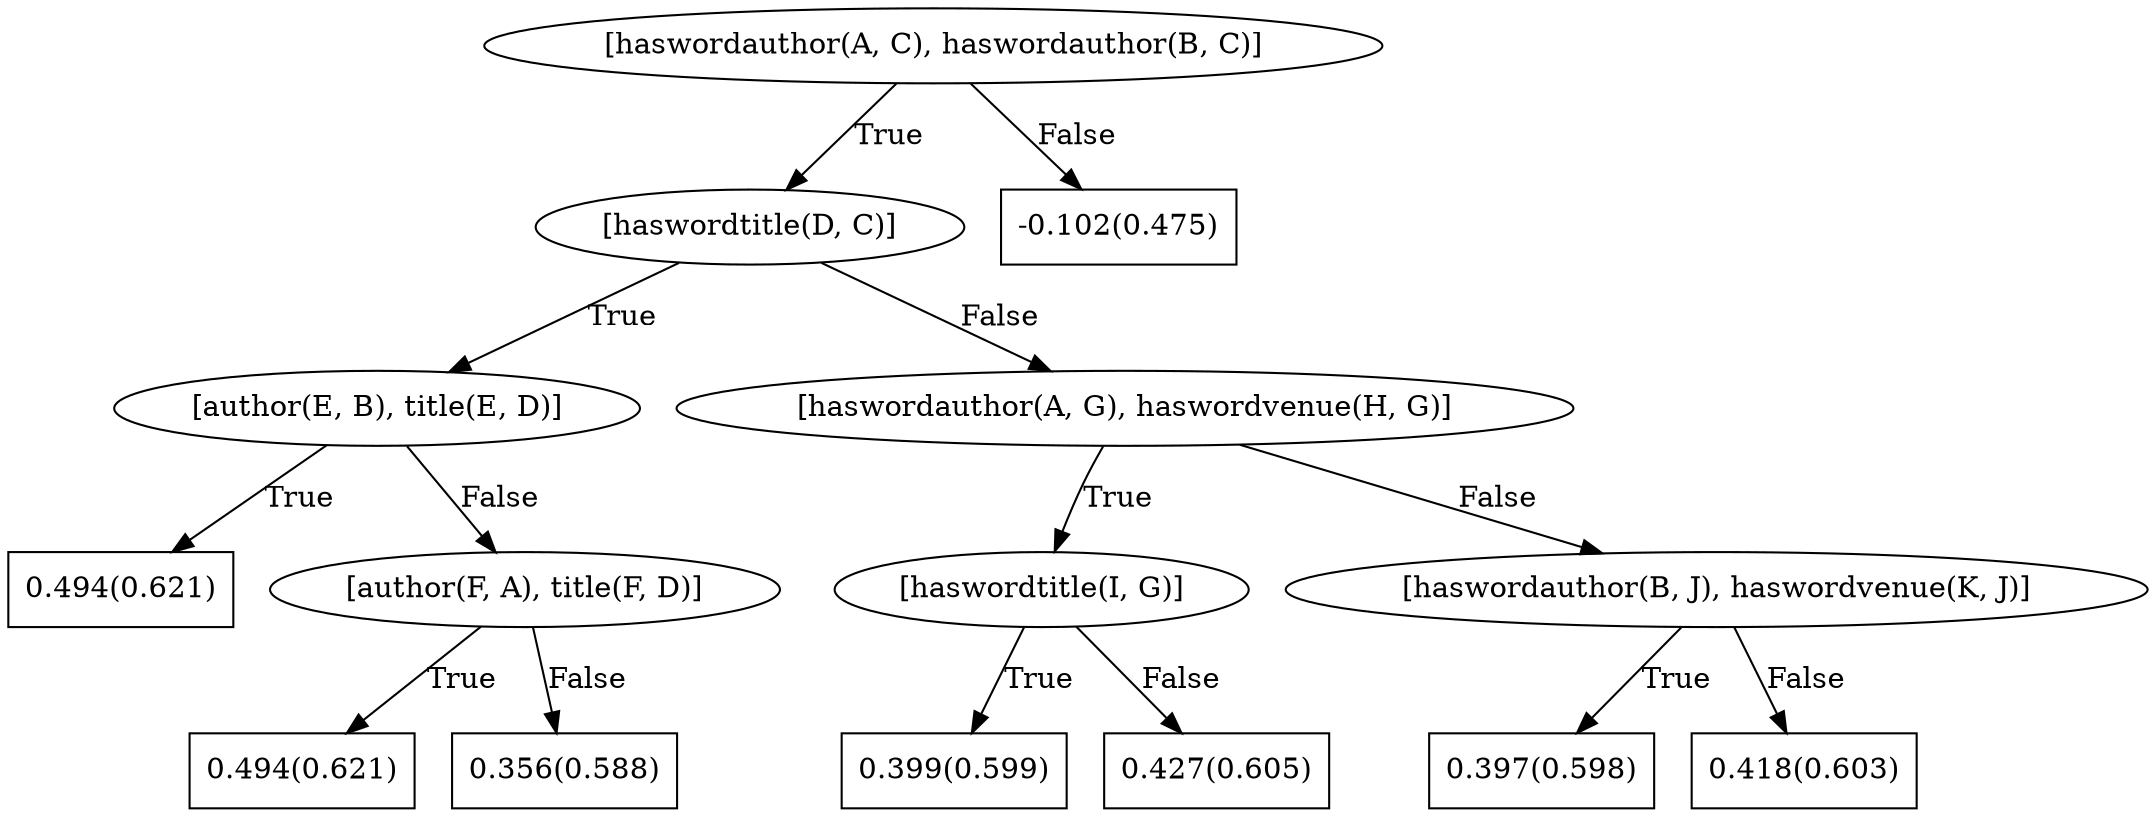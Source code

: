 digraph G{ 
1[label = "[haswordauthor(A, C), haswordauthor(B, C)]"];
1 -> 2[label="True"];
1 -> 3[label="False"];
2[label = "[haswordtitle(D, C)]"];
2 -> 4[label="True"];
2 -> 5[label="False"];
4[label = "[author(E, B), title(E, D)]"];
4 -> 6[label="True"];
4 -> 7[label="False"];
6[shape = box,label = "0.494(0.621)"];
7[label = "[author(F, A), title(F, D)]"];
7 -> 8[label="True"];
7 -> 9[label="False"];
8[shape = box,label = "0.494(0.621)"];
9[shape = box,label = "0.356(0.588)"];
5[label = "[haswordauthor(A, G), haswordvenue(H, G)]"];
5 -> 10[label="True"];
5 -> 11[label="False"];
10[label = "[haswordtitle(I, G)]"];
10 -> 12[label="True"];
10 -> 13[label="False"];
12[shape = box,label = "0.399(0.599)"];
13[shape = box,label = "0.427(0.605)"];
11[label = "[haswordauthor(B, J), haswordvenue(K, J)]"];
11 -> 14[label="True"];
11 -> 15[label="False"];
14[shape = box,label = "0.397(0.598)"];
15[shape = box,label = "0.418(0.603)"];
3[shape = box,label = "-0.102(0.475)"];
}
